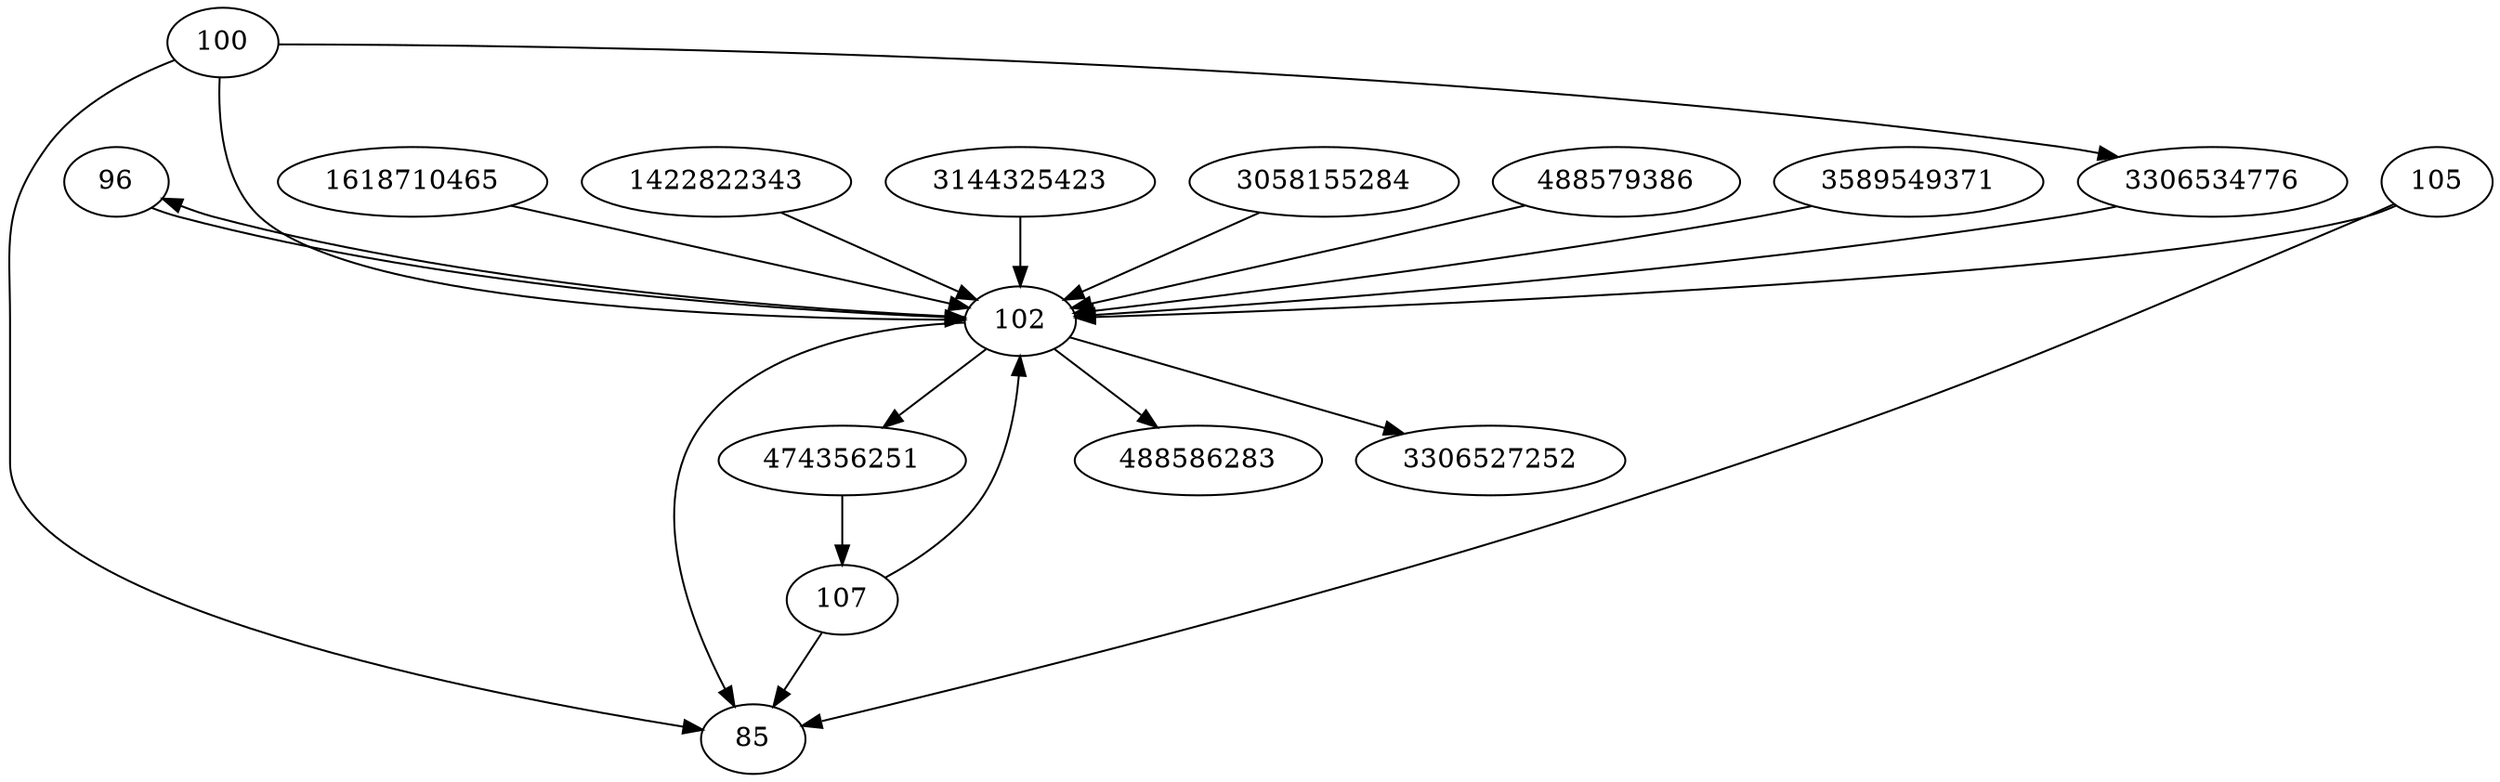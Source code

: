 strict digraph  {
96;
1618710465;
100;
102;
1422822343;
105;
107;
488586283;
3144325423;
3058155284;
3306527252;
85;
3306534776;
488579386;
3589549371;
474356251;
96 -> 102;
1618710465 -> 102;
100 -> 102;
100 -> 3306534776;
100 -> 85;
102 -> 488586283;
102 -> 3306527252;
102 -> 474356251;
102 -> 96;
102 -> 85;
1422822343 -> 102;
105 -> 102;
105 -> 85;
107 -> 102;
107 -> 85;
3144325423 -> 102;
3058155284 -> 102;
3306534776 -> 102;
488579386 -> 102;
3589549371 -> 102;
474356251 -> 107;
}
